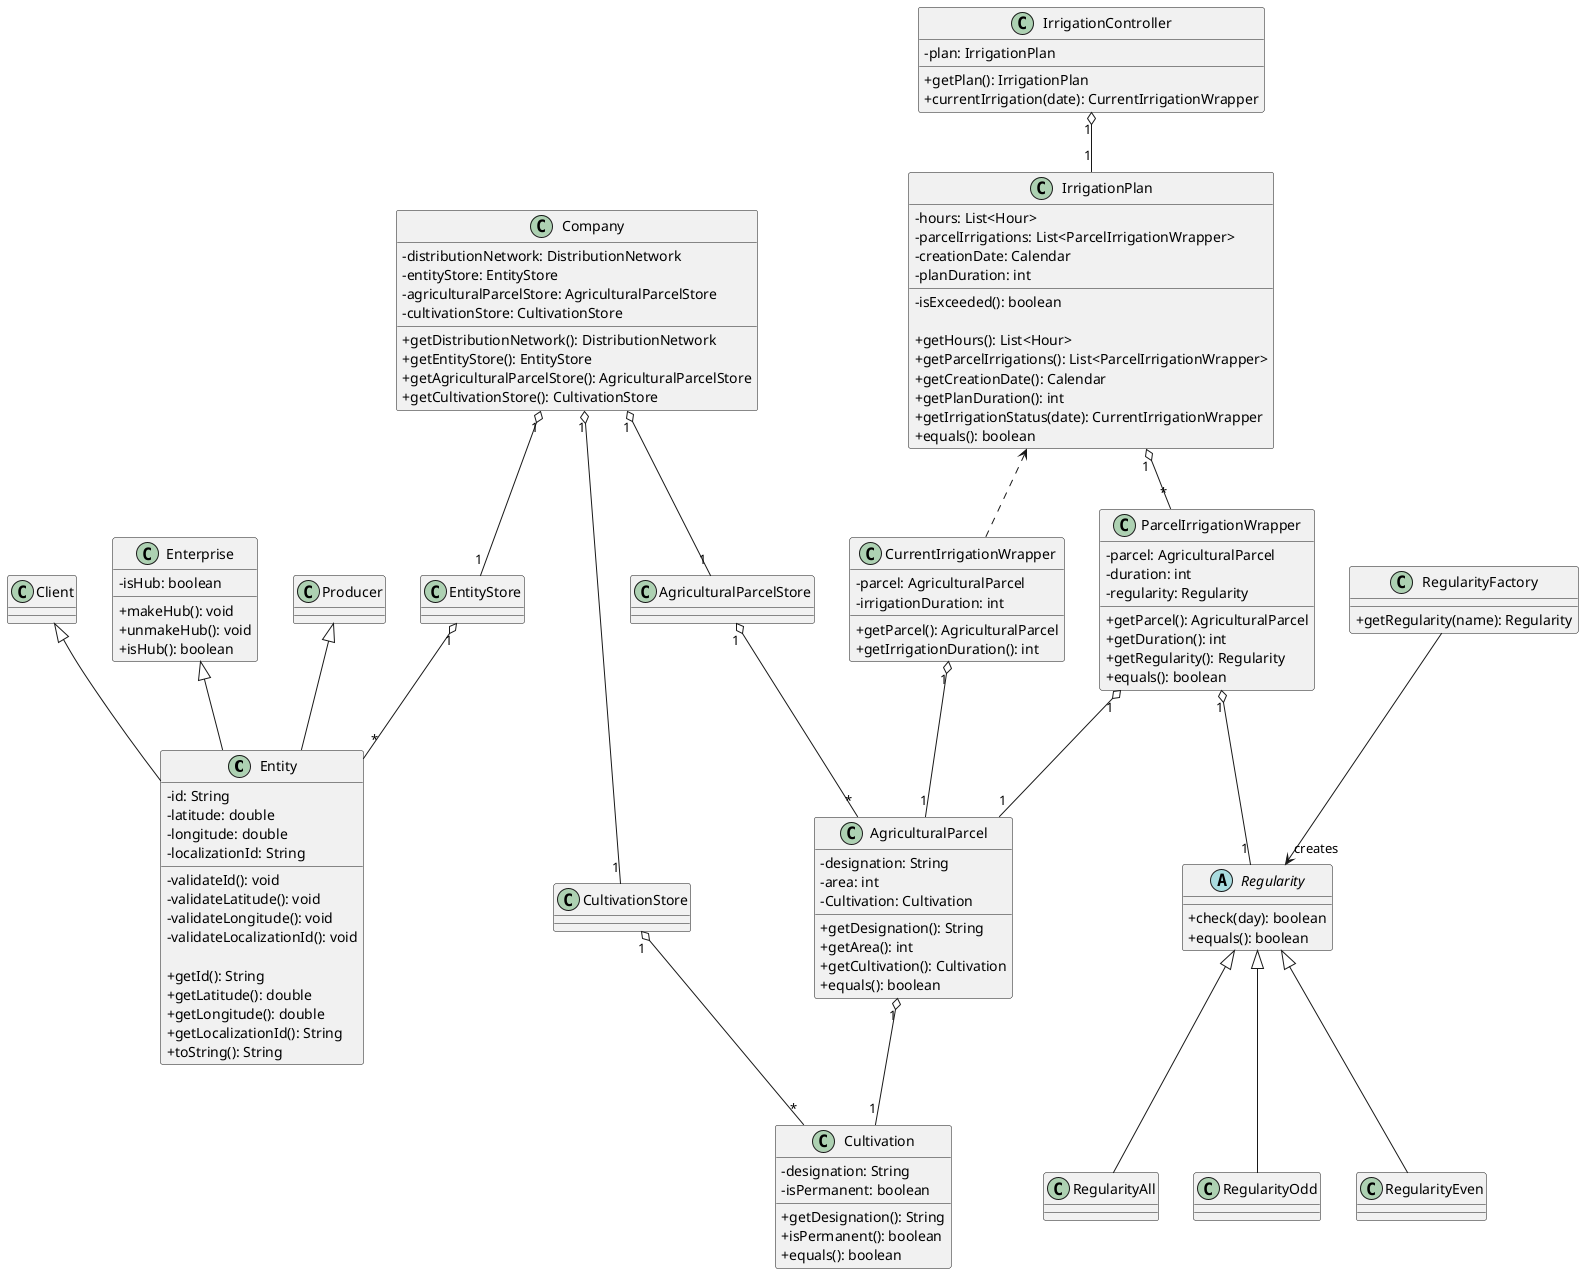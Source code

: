 @startuml CD

skinparam classAttributeIconSize 0

class Entity {
  - id: String
  - latitude: double
  - longitude: double
  - localizationId: String

  -validateId(): void
  -validateLatitude(): void
  -validateLongitude(): void
  -validateLocalizationId(): void

  +getId(): String
  +getLatitude(): double
  +getLongitude(): double
  +getLocalizationId(): String
  +toString(): String
}

class Client {}

class Enterprise {
  -isHub: boolean

  +makeHub(): void
  +unmakeHub(): void
  +isHub(): boolean
}

class Producer {}

class AgriculturalParcel {
  -designation: String
  -area: int
  -Cultivation: Cultivation

  +getDesignation(): String
  +getArea(): int
  +getCultivation(): Cultivation
  +equals(): boolean
}

class Cultivation {
  -designation: String
  -isPermanent: boolean

  +getDesignation(): String
  +isPermanent(): boolean
  +equals(): boolean
}

Client <|-- Entity
Enterprise <|-- Entity
Producer <|-- Entity

class Company {
   - distributionNetwork: DistributionNetwork
   - entityStore: EntityStore
   - agriculturalParcelStore: AgriculturalParcelStore
   - cultivationStore: CultivationStore

  +getDistributionNetwork(): DistributionNetwork
  +getEntityStore(): EntityStore
  +getAgriculturalParcelStore(): AgriculturalParcelStore
  +getCultivationStore(): CultivationStore
}

class EntityStore {}

class AgriculturalParcelStore {}

class CultivationStore {}

class IrrigationPlan {
   -hours: List<Hour>
   -parcelIrrigations: List<ParcelIrrigationWrapper>
   -creationDate: Calendar
   -planDuration: int

  -isExceeded(): boolean

  +getHours(): List<Hour>
  +getParcelIrrigations(): List<ParcelIrrigationWrapper>
  +getCreationDate(): Calendar
  +getPlanDuration(): int
  +getIrrigationStatus(date): CurrentIrrigationWrapper
  +equals(): boolean
}

class IrrigationController {
   -plan: IrrigationPlan

   +getPlan(): IrrigationPlan
   +currentIrrigation(date): CurrentIrrigationWrapper
}

class CurrentIrrigationWrapper {
  -parcel: AgriculturalParcel
  -irrigationDuration: int

  +getParcel(): AgriculturalParcel
  +getIrrigationDuration(): int
}

class ParcelIrrigationWrapper {
   - parcel: AgriculturalParcel
   - duration: int
   - regularity: Regularity

   +getParcel(): AgriculturalParcel
   +getDuration(): int
   +getRegularity(): Regularity
   +equals(): boolean
}

abstract Regularity {
   +check(day): boolean
   +equals(): boolean
}

class RegularityFactory {
   +getRegularity(name): Regularity
}

class RegularityAll {}
class RegularityOdd {}
class RegularityEven {}

Regularity <|-- RegularityAll
Regularity <|-- RegularityOdd
Regularity <|-- RegularityEven

RegularityFactory --> "creates" Regularity

ParcelIrrigationWrapper "1" o-- "1" Regularity

EntityStore "1" o-- "*" Entity

AgriculturalParcelStore "1" o-- "*" AgriculturalParcel
CultivationStore "1" o-- "*" Cultivation

AgriculturalParcel "1" o-- "1" Cultivation
IrrigationController "1" o-- "1" IrrigationPlan

IrrigationPlan "1" o-- "*" ParcelIrrigationWrapper

ParcelIrrigationWrapper "1" o-- "1" AgriculturalParcel
CurrentIrrigationWrapper "1" o-- "1" AgriculturalParcel

IrrigationPlan <.. CurrentIrrigationWrapper

Company "1" o-- "1" EntityStore
Company "1" o-- "1" AgriculturalParcelStore
Company "1" o-- "1" CultivationStore

@enduml

